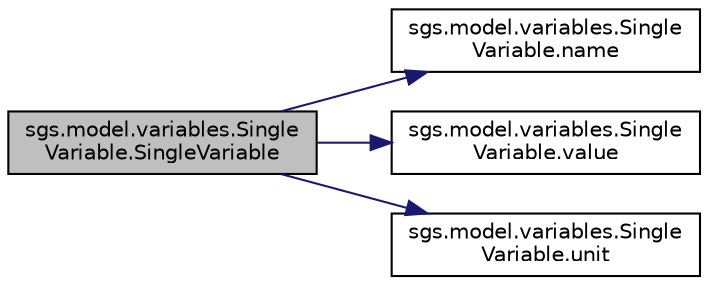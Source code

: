 digraph "sgs.model.variables.SingleVariable.SingleVariable"
{
  edge [fontname="Helvetica",fontsize="10",labelfontname="Helvetica",labelfontsize="10"];
  node [fontname="Helvetica",fontsize="10",shape=record];
  rankdir="LR";
  Node1 [label="sgs.model.variables.Single\lVariable.SingleVariable",height=0.2,width=0.4,color="black", fillcolor="grey75", style="filled" fontcolor="black"];
  Node1 -> Node2 [color="midnightblue",fontsize="10",style="solid",fontname="Helvetica"];
  Node2 [label="sgs.model.variables.Single\lVariable.name",height=0.2,width=0.4,color="black", fillcolor="white", style="filled",URL="$classsgs_1_1model_1_1variables_1_1_single_variable.html#a6b227ad216f90a6b340e9d5b479433b7"];
  Node1 -> Node3 [color="midnightblue",fontsize="10",style="solid",fontname="Helvetica"];
  Node3 [label="sgs.model.variables.Single\lVariable.value",height=0.2,width=0.4,color="black", fillcolor="white", style="filled",URL="$classsgs_1_1model_1_1variables_1_1_single_variable.html#a3e3144cc9b6cb32790a315aa88bbda31"];
  Node1 -> Node4 [color="midnightblue",fontsize="10",style="solid",fontname="Helvetica"];
  Node4 [label="sgs.model.variables.Single\lVariable.unit",height=0.2,width=0.4,color="black", fillcolor="white", style="filled",URL="$classsgs_1_1model_1_1variables_1_1_single_variable.html#a3884cb1e57a105fdddbd8794c399b61e"];
}
